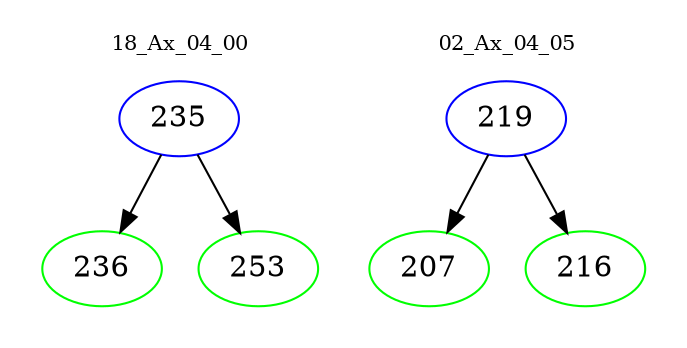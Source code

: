digraph{
subgraph cluster_0 {
color = white
label = "18_Ax_04_00";
fontsize=10;
T0_235 [label="235", color="blue"]
T0_235 -> T0_236 [color="black"]
T0_236 [label="236", color="green"]
T0_235 -> T0_253 [color="black"]
T0_253 [label="253", color="green"]
}
subgraph cluster_1 {
color = white
label = "02_Ax_04_05";
fontsize=10;
T1_219 [label="219", color="blue"]
T1_219 -> T1_207 [color="black"]
T1_207 [label="207", color="green"]
T1_219 -> T1_216 [color="black"]
T1_216 [label="216", color="green"]
}
}
